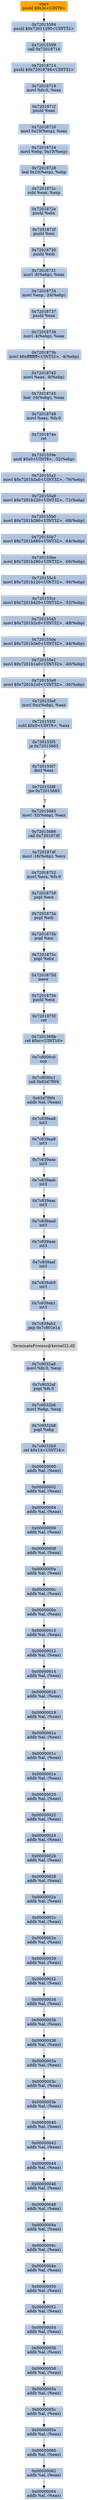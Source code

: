 digraph G {
node[shape=rectangle,style=filled,fillcolor=lightsteelblue,color=lightsteelblue]
bgcolor="transparent"
a0x72015592pushl_0x3cUINT8[label="start\npushl $0x3c<UINT8>",color="lightgrey",fillcolor="orange"];
a0x72015594pushl_0x72011290UINT32[label="0x72015594\npushl $0x72011290<UINT32>"];
a0x72015599call_0x72018714[label="0x72015599\ncall 0x72018714"];
a0x72018714pushl_0x72018766UINT32[label="0x72018714\npushl $0x72018766<UINT32>"];
a0x72018719movl_fs_0_eax[label="0x72018719\nmovl %fs:0, %eax"];
a0x7201871fpushl_eax[label="0x7201871f\npushl %eax"];
a0x72018720movl_0x10esp__eax[label="0x72018720\nmovl 0x10(%esp), %eax"];
a0x72018724movl_ebp_0x10esp_[label="0x72018724\nmovl %ebp, 0x10(%esp)"];
a0x72018728leal_0x10esp__ebp[label="0x72018728\nleal 0x10(%esp), %ebp"];
a0x7201872csubl_eax_esp[label="0x7201872c\nsubl %eax, %esp"];
a0x7201872epushl_ebx[label="0x7201872e\npushl %ebx"];
a0x7201872fpushl_esi[label="0x7201872f\npushl %esi"];
a0x72018730pushl_edi[label="0x72018730\npushl %edi"];
a0x72018731movl__8ebp__eax[label="0x72018731\nmovl -8(%ebp), %eax"];
a0x72018734movl_esp__24ebp_[label="0x72018734\nmovl %esp, -24(%ebp)"];
a0x72018737pushl_eax[label="0x72018737\npushl %eax"];
a0x72018738movl__4ebp__eax[label="0x72018738\nmovl -4(%ebp), %eax"];
a0x7201873bmovl_0xffffffffUINT32__4ebp_[label="0x7201873b\nmovl $0xffffffff<UINT32>, -4(%ebp)"];
a0x72018742movl_eax__8ebp_[label="0x72018742\nmovl %eax, -8(%ebp)"];
a0x72018745leal__16ebp__eax[label="0x72018745\nleal -16(%ebp), %eax"];
a0x72018748movl_eax_fs_0[label="0x72018748\nmovl %eax, %fs:0"];
a0x7201874eret[label="0x7201874e\nret"];
a0x7201559eandl_0x0UINT8__32ebp_[label="0x7201559e\nandl $0x0<UINT8>, -32(%ebp)"];
a0x720155a2movl_0x7201b2a0UINT32__76ebp_[label="0x720155a2\nmovl $0x7201b2a0<UINT32>, -76(%ebp)"];
a0x720155a9movl_0x7201b220UINT32__72ebp_[label="0x720155a9\nmovl $0x7201b220<UINT32>, -72(%ebp)"];
a0x720155b0movl_0x7201b260UINT32__68ebp_[label="0x720155b0\nmovl $0x7201b260<UINT32>, -68(%ebp)"];
a0x720155b7movl_0x7201b460UINT32__64ebp_[label="0x720155b7\nmovl $0x7201b460<UINT32>, -64(%ebp)"];
a0x720155bemovl_0x7201b280UINT32__60ebp_[label="0x720155be\nmovl $0x7201b280<UINT32>, -60(%ebp)"];
a0x720155c5movl_0x7201b120UINT32__56ebp_[label="0x720155c5\nmovl $0x7201b120<UINT32>, -56(%ebp)"];
a0x720155ccmovl_0x7201b420UINT32__52ebp_[label="0x720155cc\nmovl $0x7201b420<UINT32>, -52(%ebp)"];
a0x720155d3movl_0x7201b2c0UINT32__48ebp_[label="0x720155d3\nmovl $0x7201b2c0<UINT32>, -48(%ebp)"];
a0x720155damovl_0x7201b3e0UINT32__44ebp_[label="0x720155da\nmovl $0x7201b3e0<UINT32>, -44(%ebp)"];
a0x720155e1movl_0x7201b1a0UINT32__40ebp_[label="0x720155e1\nmovl $0x7201b1a0<UINT32>, -40(%ebp)"];
a0x720155e8movl_0x7201b1c0UINT32__36ebp_[label="0x720155e8\nmovl $0x7201b1c0<UINT32>, -36(%ebp)"];
a0x720155efmovl_0xcebp__eax[label="0x720155ef\nmovl 0xc(%ebp), %eax"];
a0x720155f2subl_0x0UINT8_eax[label="0x720155f2\nsubl $0x0<UINT8>, %eax"];
a0x720155f5je_0x72015665[label="0x720155f5\nje 0x72015665"];
a0x720155f7decl_eax[label="0x720155f7\ndecl %eax"];
a0x720155f8jne_0x72015683[label="0x720155f8\njne 0x72015683"];
a0x72015683movl__32ebp__eax[label="0x72015683\nmovl -32(%ebp), %eax"];
a0x72015686call_0x7201874f[label="0x72015686\ncall 0x7201874f"];
a0x7201874fmovl__16ebp__ecx[label="0x7201874f\nmovl -16(%ebp), %ecx"];
a0x72018752movl_ecx_fs_0[label="0x72018752\nmovl %ecx, %fs:0"];
a0x72018759popl_ecx[label="0x72018759\npopl %ecx"];
a0x7201875apopl_edi[label="0x7201875a\npopl %edi"];
a0x7201875bpopl_esi[label="0x7201875b\npopl %esi"];
a0x7201875cpopl_ebx[label="0x7201875c\npopl %ebx"];
a0x7201875dleave_[label="0x7201875d\nleave "];
a0x7201875epushl_ecx[label="0x7201875e\npushl %ecx"];
a0x7201875fret[label="0x7201875f\nret"];
a0x7201568bret_0xcUINT16[label="0x7201568b\nret $0xc<UINT16>"];
a0x7c8000c0nop_[label="0x7c8000c0\nnop "];
a0x7c8000c1call_0x63d7f9f4[label="0x7c8000c1\ncall 0x63d7f9f4"];
a0x63d7f9f4addb_al_eax_[label="0x63d7f9f4\naddb %al, (%eax)"];
a0x7c839aa8int3_[label="0x7c839aa8\nint3 "];
a0x7c839aa9int3_[label="0x7c839aa9\nint3 "];
a0x7c839aaaint3_[label="0x7c839aaa\nint3 "];
a0x7c839aabint3_[label="0x7c839aab\nint3 "];
a0x7c839aacint3_[label="0x7c839aac\nint3 "];
a0x7c839aadint3_[label="0x7c839aad\nint3 "];
a0x7c839aaeint3_[label="0x7c839aae\nint3 "];
a0x7c839aafint3_[label="0x7c839aaf\nint3 "];
a0x7c839ab0int3_[label="0x7c839ab0\nint3 "];
a0x7c839ab1int3_[label="0x7c839ab1\nint3 "];
a0x7c839ab2jmp_0x7c801e1a[label="0x7c839ab2\njmp 0x7c801e1a"];
TerminateProcess_kernel32_dll[label="TerminateProcess@kernel32.dll",color="lightgrey",fillcolor="lightgrey"];
a0x7c9032a8movl_fs_0_esp[label="0x7c9032a8\nmovl %fs:0, %esp"];
a0x7c9032afpopl_fs_0[label="0x7c9032af\npopl %fs:0"];
a0x7c9032b6movl_ebp_esp[label="0x7c9032b6\nmovl %ebp, %esp"];
a0x7c9032b8popl_ebp[label="0x7c9032b8\npopl %ebp"];
a0x7c9032b9ret_0x14UINT16[label="0x7c9032b9\nret $0x14<UINT16>"];
a0x00000000addb_al_eax_[label="0x00000000\naddb %al, (%eax)"];
a0x00000002addb_al_eax_[label="0x00000002\naddb %al, (%eax)"];
a0x00000004addb_al_eax_[label="0x00000004\naddb %al, (%eax)"];
a0x00000006addb_al_eax_[label="0x00000006\naddb %al, (%eax)"];
a0x00000008addb_al_eax_[label="0x00000008\naddb %al, (%eax)"];
a0x0000000aaddb_al_eax_[label="0x0000000a\naddb %al, (%eax)"];
a0x0000000caddb_al_eax_[label="0x0000000c\naddb %al, (%eax)"];
a0x0000000eaddb_al_eax_[label="0x0000000e\naddb %al, (%eax)"];
a0x00000010addb_al_eax_[label="0x00000010\naddb %al, (%eax)"];
a0x00000012addb_al_eax_[label="0x00000012\naddb %al, (%eax)"];
a0x00000014addb_al_eax_[label="0x00000014\naddb %al, (%eax)"];
a0x00000016addb_al_eax_[label="0x00000016\naddb %al, (%eax)"];
a0x00000018addb_al_eax_[label="0x00000018\naddb %al, (%eax)"];
a0x0000001aaddb_al_eax_[label="0x0000001a\naddb %al, (%eax)"];
a0x0000001caddb_al_eax_[label="0x0000001c\naddb %al, (%eax)"];
a0x0000001eaddb_al_eax_[label="0x0000001e\naddb %al, (%eax)"];
a0x00000020addb_al_eax_[label="0x00000020\naddb %al, (%eax)"];
a0x00000022addb_al_eax_[label="0x00000022\naddb %al, (%eax)"];
a0x00000024addb_al_eax_[label="0x00000024\naddb %al, (%eax)"];
a0x00000026addb_al_eax_[label="0x00000026\naddb %al, (%eax)"];
a0x00000028addb_al_eax_[label="0x00000028\naddb %al, (%eax)"];
a0x0000002aaddb_al_eax_[label="0x0000002a\naddb %al, (%eax)"];
a0x0000002caddb_al_eax_[label="0x0000002c\naddb %al, (%eax)"];
a0x0000002eaddb_al_eax_[label="0x0000002e\naddb %al, (%eax)"];
a0x00000030addb_al_eax_[label="0x00000030\naddb %al, (%eax)"];
a0x00000032addb_al_eax_[label="0x00000032\naddb %al, (%eax)"];
a0x00000034addb_al_eax_[label="0x00000034\naddb %al, (%eax)"];
a0x00000036addb_al_eax_[label="0x00000036\naddb %al, (%eax)"];
a0x00000038addb_al_eax_[label="0x00000038\naddb %al, (%eax)"];
a0x0000003aaddb_al_eax_[label="0x0000003a\naddb %al, (%eax)"];
a0x0000003caddb_al_eax_[label="0x0000003c\naddb %al, (%eax)"];
a0x0000003eaddb_al_eax_[label="0x0000003e\naddb %al, (%eax)"];
a0x00000040addb_al_eax_[label="0x00000040\naddb %al, (%eax)"];
a0x00000042addb_al_eax_[label="0x00000042\naddb %al, (%eax)"];
a0x00000044addb_al_eax_[label="0x00000044\naddb %al, (%eax)"];
a0x00000046addb_al_eax_[label="0x00000046\naddb %al, (%eax)"];
a0x00000048addb_al_eax_[label="0x00000048\naddb %al, (%eax)"];
a0x0000004aaddb_al_eax_[label="0x0000004a\naddb %al, (%eax)"];
a0x0000004caddb_al_eax_[label="0x0000004c\naddb %al, (%eax)"];
a0x0000004eaddb_al_eax_[label="0x0000004e\naddb %al, (%eax)"];
a0x00000050addb_al_eax_[label="0x00000050\naddb %al, (%eax)"];
a0x00000052addb_al_eax_[label="0x00000052\naddb %al, (%eax)"];
a0x00000054addb_al_eax_[label="0x00000054\naddb %al, (%eax)"];
a0x00000056addb_al_eax_[label="0x00000056\naddb %al, (%eax)"];
a0x00000058addb_al_eax_[label="0x00000058\naddb %al, (%eax)"];
a0x0000005aaddb_al_eax_[label="0x0000005a\naddb %al, (%eax)"];
a0x0000005caddb_al_eax_[label="0x0000005c\naddb %al, (%eax)"];
a0x0000005eaddb_al_eax_[label="0x0000005e\naddb %al, (%eax)"];
a0x00000060addb_al_eax_[label="0x00000060\naddb %al, (%eax)"];
a0x00000062addb_al_eax_[label="0x00000062\naddb %al, (%eax)"];
a0x00000064addb_al_eax_[label="0x00000064\naddb %al, (%eax)"];
a0x72015592pushl_0x3cUINT8 -> a0x72015594pushl_0x72011290UINT32 [color="#000000"];
a0x72015594pushl_0x72011290UINT32 -> a0x72015599call_0x72018714 [color="#000000"];
a0x72015599call_0x72018714 -> a0x72018714pushl_0x72018766UINT32 [color="#000000"];
a0x72018714pushl_0x72018766UINT32 -> a0x72018719movl_fs_0_eax [color="#000000"];
a0x72018719movl_fs_0_eax -> a0x7201871fpushl_eax [color="#000000"];
a0x7201871fpushl_eax -> a0x72018720movl_0x10esp__eax [color="#000000"];
a0x72018720movl_0x10esp__eax -> a0x72018724movl_ebp_0x10esp_ [color="#000000"];
a0x72018724movl_ebp_0x10esp_ -> a0x72018728leal_0x10esp__ebp [color="#000000"];
a0x72018728leal_0x10esp__ebp -> a0x7201872csubl_eax_esp [color="#000000"];
a0x7201872csubl_eax_esp -> a0x7201872epushl_ebx [color="#000000"];
a0x7201872epushl_ebx -> a0x7201872fpushl_esi [color="#000000"];
a0x7201872fpushl_esi -> a0x72018730pushl_edi [color="#000000"];
a0x72018730pushl_edi -> a0x72018731movl__8ebp__eax [color="#000000"];
a0x72018731movl__8ebp__eax -> a0x72018734movl_esp__24ebp_ [color="#000000"];
a0x72018734movl_esp__24ebp_ -> a0x72018737pushl_eax [color="#000000"];
a0x72018737pushl_eax -> a0x72018738movl__4ebp__eax [color="#000000"];
a0x72018738movl__4ebp__eax -> a0x7201873bmovl_0xffffffffUINT32__4ebp_ [color="#000000"];
a0x7201873bmovl_0xffffffffUINT32__4ebp_ -> a0x72018742movl_eax__8ebp_ [color="#000000"];
a0x72018742movl_eax__8ebp_ -> a0x72018745leal__16ebp__eax [color="#000000"];
a0x72018745leal__16ebp__eax -> a0x72018748movl_eax_fs_0 [color="#000000"];
a0x72018748movl_eax_fs_0 -> a0x7201874eret [color="#000000"];
a0x7201874eret -> a0x7201559eandl_0x0UINT8__32ebp_ [color="#000000"];
a0x7201559eandl_0x0UINT8__32ebp_ -> a0x720155a2movl_0x7201b2a0UINT32__76ebp_ [color="#000000"];
a0x720155a2movl_0x7201b2a0UINT32__76ebp_ -> a0x720155a9movl_0x7201b220UINT32__72ebp_ [color="#000000"];
a0x720155a9movl_0x7201b220UINT32__72ebp_ -> a0x720155b0movl_0x7201b260UINT32__68ebp_ [color="#000000"];
a0x720155b0movl_0x7201b260UINT32__68ebp_ -> a0x720155b7movl_0x7201b460UINT32__64ebp_ [color="#000000"];
a0x720155b7movl_0x7201b460UINT32__64ebp_ -> a0x720155bemovl_0x7201b280UINT32__60ebp_ [color="#000000"];
a0x720155bemovl_0x7201b280UINT32__60ebp_ -> a0x720155c5movl_0x7201b120UINT32__56ebp_ [color="#000000"];
a0x720155c5movl_0x7201b120UINT32__56ebp_ -> a0x720155ccmovl_0x7201b420UINT32__52ebp_ [color="#000000"];
a0x720155ccmovl_0x7201b420UINT32__52ebp_ -> a0x720155d3movl_0x7201b2c0UINT32__48ebp_ [color="#000000"];
a0x720155d3movl_0x7201b2c0UINT32__48ebp_ -> a0x720155damovl_0x7201b3e0UINT32__44ebp_ [color="#000000"];
a0x720155damovl_0x7201b3e0UINT32__44ebp_ -> a0x720155e1movl_0x7201b1a0UINT32__40ebp_ [color="#000000"];
a0x720155e1movl_0x7201b1a0UINT32__40ebp_ -> a0x720155e8movl_0x7201b1c0UINT32__36ebp_ [color="#000000"];
a0x720155e8movl_0x7201b1c0UINT32__36ebp_ -> a0x720155efmovl_0xcebp__eax [color="#000000"];
a0x720155efmovl_0xcebp__eax -> a0x720155f2subl_0x0UINT8_eax [color="#000000"];
a0x720155f2subl_0x0UINT8_eax -> a0x720155f5je_0x72015665 [color="#000000"];
a0x720155f5je_0x72015665 -> a0x720155f7decl_eax [color="#000000",label="F"];
a0x720155f7decl_eax -> a0x720155f8jne_0x72015683 [color="#000000"];
a0x720155f8jne_0x72015683 -> a0x72015683movl__32ebp__eax [color="#000000",label="T"];
a0x72015683movl__32ebp__eax -> a0x72015686call_0x7201874f [color="#000000"];
a0x72015686call_0x7201874f -> a0x7201874fmovl__16ebp__ecx [color="#000000"];
a0x7201874fmovl__16ebp__ecx -> a0x72018752movl_ecx_fs_0 [color="#000000"];
a0x72018752movl_ecx_fs_0 -> a0x72018759popl_ecx [color="#000000"];
a0x72018759popl_ecx -> a0x7201875apopl_edi [color="#000000"];
a0x7201875apopl_edi -> a0x7201875bpopl_esi [color="#000000"];
a0x7201875bpopl_esi -> a0x7201875cpopl_ebx [color="#000000"];
a0x7201875cpopl_ebx -> a0x7201875dleave_ [color="#000000"];
a0x7201875dleave_ -> a0x7201875epushl_ecx [color="#000000"];
a0x7201875epushl_ecx -> a0x7201875fret [color="#000000"];
a0x7201875fret -> a0x7201568bret_0xcUINT16 [color="#000000"];
a0x7201568bret_0xcUINT16 -> a0x7c8000c0nop_ [color="#000000"];
a0x7c8000c0nop_ -> a0x7c8000c1call_0x63d7f9f4 [color="#000000"];
a0x7c8000c1call_0x63d7f9f4 -> a0x63d7f9f4addb_al_eax_ [color="#000000"];
a0x63d7f9f4addb_al_eax_ -> a0x7c839aa8int3_ [color="#000000"];
a0x7c839aa8int3_ -> a0x7c839aa9int3_ [color="#000000"];
a0x7c839aa9int3_ -> a0x7c839aaaint3_ [color="#000000"];
a0x7c839aaaint3_ -> a0x7c839aabint3_ [color="#000000"];
a0x7c839aabint3_ -> a0x7c839aacint3_ [color="#000000"];
a0x7c839aacint3_ -> a0x7c839aadint3_ [color="#000000"];
a0x7c839aadint3_ -> a0x7c839aaeint3_ [color="#000000"];
a0x7c839aaeint3_ -> a0x7c839aafint3_ [color="#000000"];
a0x7c839aafint3_ -> a0x7c839ab0int3_ [color="#000000"];
a0x7c839ab0int3_ -> a0x7c839ab1int3_ [color="#000000"];
a0x7c839ab1int3_ -> a0x7c839ab2jmp_0x7c801e1a [color="#000000"];
a0x7c839ab2jmp_0x7c801e1a -> TerminateProcess_kernel32_dll [color="#000000"];
TerminateProcess_kernel32_dll -> a0x7c9032a8movl_fs_0_esp [color="#000000"];
a0x7c9032a8movl_fs_0_esp -> a0x7c9032afpopl_fs_0 [color="#000000"];
a0x7c9032afpopl_fs_0 -> a0x7c9032b6movl_ebp_esp [color="#000000"];
a0x7c9032b6movl_ebp_esp -> a0x7c9032b8popl_ebp [color="#000000"];
a0x7c9032b8popl_ebp -> a0x7c9032b9ret_0x14UINT16 [color="#000000"];
a0x7c9032b9ret_0x14UINT16 -> a0x00000000addb_al_eax_ [color="#000000"];
a0x00000000addb_al_eax_ -> a0x00000002addb_al_eax_ [color="#000000"];
a0x00000002addb_al_eax_ -> a0x00000004addb_al_eax_ [color="#000000"];
a0x00000004addb_al_eax_ -> a0x00000006addb_al_eax_ [color="#000000"];
a0x00000006addb_al_eax_ -> a0x00000008addb_al_eax_ [color="#000000"];
a0x00000008addb_al_eax_ -> a0x0000000aaddb_al_eax_ [color="#000000"];
a0x0000000aaddb_al_eax_ -> a0x0000000caddb_al_eax_ [color="#000000"];
a0x0000000caddb_al_eax_ -> a0x0000000eaddb_al_eax_ [color="#000000"];
a0x0000000eaddb_al_eax_ -> a0x00000010addb_al_eax_ [color="#000000"];
a0x00000010addb_al_eax_ -> a0x00000012addb_al_eax_ [color="#000000"];
a0x00000012addb_al_eax_ -> a0x00000014addb_al_eax_ [color="#000000"];
a0x00000014addb_al_eax_ -> a0x00000016addb_al_eax_ [color="#000000"];
a0x00000016addb_al_eax_ -> a0x00000018addb_al_eax_ [color="#000000"];
a0x00000018addb_al_eax_ -> a0x0000001aaddb_al_eax_ [color="#000000"];
a0x0000001aaddb_al_eax_ -> a0x0000001caddb_al_eax_ [color="#000000"];
a0x0000001caddb_al_eax_ -> a0x0000001eaddb_al_eax_ [color="#000000"];
a0x0000001eaddb_al_eax_ -> a0x00000020addb_al_eax_ [color="#000000"];
a0x00000020addb_al_eax_ -> a0x00000022addb_al_eax_ [color="#000000"];
a0x00000022addb_al_eax_ -> a0x00000024addb_al_eax_ [color="#000000"];
a0x00000024addb_al_eax_ -> a0x00000026addb_al_eax_ [color="#000000"];
a0x00000026addb_al_eax_ -> a0x00000028addb_al_eax_ [color="#000000"];
a0x00000028addb_al_eax_ -> a0x0000002aaddb_al_eax_ [color="#000000"];
a0x0000002aaddb_al_eax_ -> a0x0000002caddb_al_eax_ [color="#000000"];
a0x0000002caddb_al_eax_ -> a0x0000002eaddb_al_eax_ [color="#000000"];
a0x0000002eaddb_al_eax_ -> a0x00000030addb_al_eax_ [color="#000000"];
a0x00000030addb_al_eax_ -> a0x00000032addb_al_eax_ [color="#000000"];
a0x00000032addb_al_eax_ -> a0x00000034addb_al_eax_ [color="#000000"];
a0x00000034addb_al_eax_ -> a0x00000036addb_al_eax_ [color="#000000"];
a0x00000036addb_al_eax_ -> a0x00000038addb_al_eax_ [color="#000000"];
a0x00000038addb_al_eax_ -> a0x0000003aaddb_al_eax_ [color="#000000"];
a0x0000003aaddb_al_eax_ -> a0x0000003caddb_al_eax_ [color="#000000"];
a0x0000003caddb_al_eax_ -> a0x0000003eaddb_al_eax_ [color="#000000"];
a0x0000003eaddb_al_eax_ -> a0x00000040addb_al_eax_ [color="#000000"];
a0x00000040addb_al_eax_ -> a0x00000042addb_al_eax_ [color="#000000"];
a0x00000042addb_al_eax_ -> a0x00000044addb_al_eax_ [color="#000000"];
a0x00000044addb_al_eax_ -> a0x00000046addb_al_eax_ [color="#000000"];
a0x00000046addb_al_eax_ -> a0x00000048addb_al_eax_ [color="#000000"];
a0x00000048addb_al_eax_ -> a0x0000004aaddb_al_eax_ [color="#000000"];
a0x0000004aaddb_al_eax_ -> a0x0000004caddb_al_eax_ [color="#000000"];
a0x0000004caddb_al_eax_ -> a0x0000004eaddb_al_eax_ [color="#000000"];
a0x0000004eaddb_al_eax_ -> a0x00000050addb_al_eax_ [color="#000000"];
a0x00000050addb_al_eax_ -> a0x00000052addb_al_eax_ [color="#000000"];
a0x00000052addb_al_eax_ -> a0x00000054addb_al_eax_ [color="#000000"];
a0x00000054addb_al_eax_ -> a0x00000056addb_al_eax_ [color="#000000"];
a0x00000056addb_al_eax_ -> a0x00000058addb_al_eax_ [color="#000000"];
a0x00000058addb_al_eax_ -> a0x0000005aaddb_al_eax_ [color="#000000"];
a0x0000005aaddb_al_eax_ -> a0x0000005caddb_al_eax_ [color="#000000"];
a0x0000005caddb_al_eax_ -> a0x0000005eaddb_al_eax_ [color="#000000"];
a0x0000005eaddb_al_eax_ -> a0x00000060addb_al_eax_ [color="#000000"];
a0x00000060addb_al_eax_ -> a0x00000062addb_al_eax_ [color="#000000"];
a0x00000062addb_al_eax_ -> a0x00000064addb_al_eax_ [color="#000000"];
}
